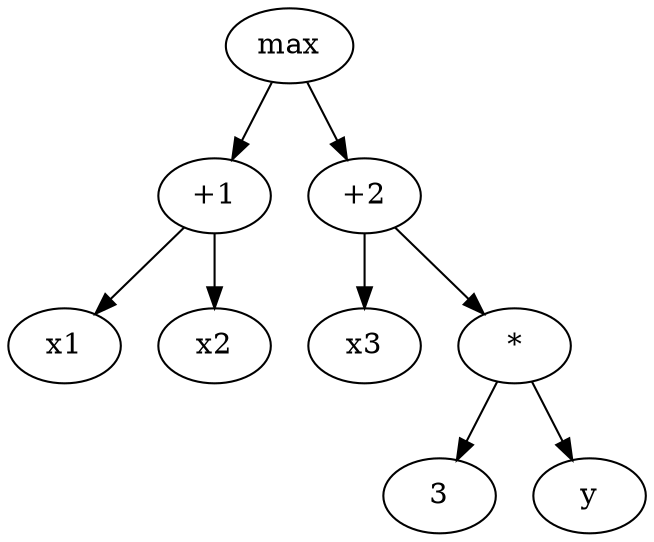 digraph {
	max -> "+1"
	max -> "+2"
	"+1" -> x1
	"+1" -> x2
	"+2" -> x3
	"+2" -> "*"
	"*" -> 3
	"*" -> y
}
